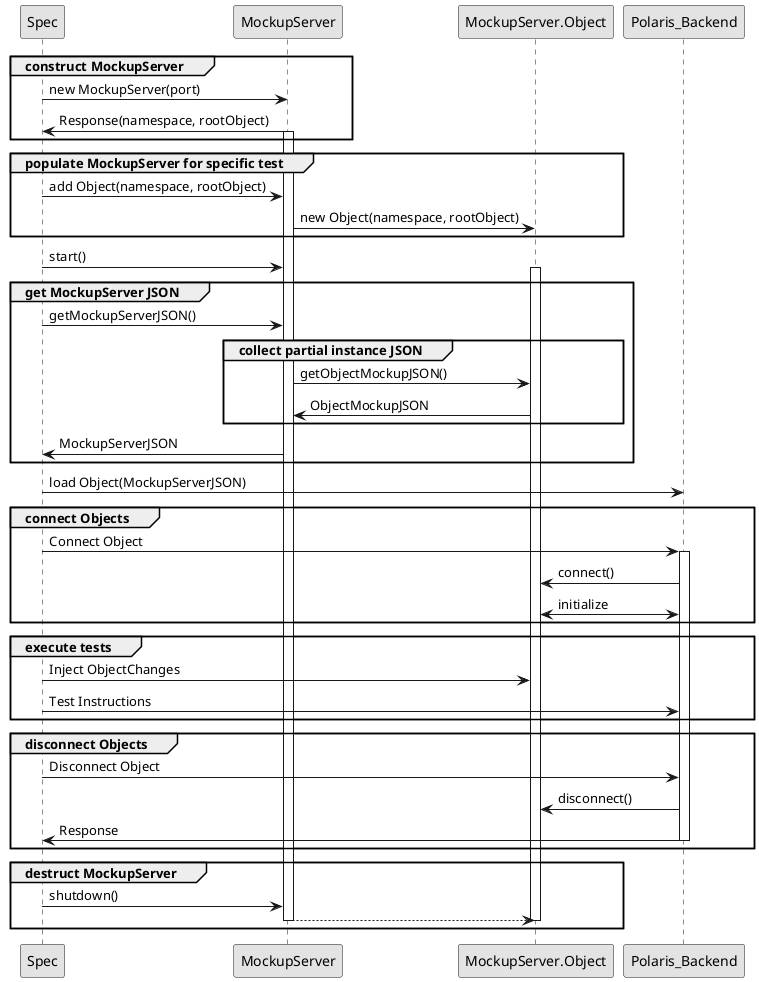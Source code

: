 @startuml

skinparam monochrome true


participant Spec
participant MockupServer
participant MockupServer.Object
participant Polaris_Backend


group construct MockupServer
Spec -> MockupServer: new MockupServer(port)
Spec <- MockupServer: Response(namespace, rootObject)
activate MockupServer
end

group populate MockupServer for specific test
Spec -> MockupServer: add Object(namespace, rootObject)
MockupServer -> MockupServer.Object: new Object(namespace, rootObject)
end
Spec -> MockupServer: start()
activate MockupServer.Object
group get MockupServer JSON
Spec -> MockupServer: getMockupServerJSON()
group collect partial instance JSON
MockupServer -> MockupServer.Object: getObjectMockupJSON()
MockupServer <- MockupServer.Object: ObjectMockupJSON
end
Spec <- MockupServer: MockupServerJSON
end
Spec -> Polaris_Backend: load Object(MockupServerJSON)

group connect Objects
Spec -> Polaris_Backend: Connect Object
activate Polaris_Backend
Polaris_Backend -> MockupServer.Object: connect()
Polaris_Backend <-> MockupServer.Object: initialize
end

group execute tests
Spec -> MockupServer.Object: Inject ObjectChanges
Spec -> Polaris_Backend: Test Instructions
end

group disconnect Objects
Spec -> Polaris_Backend: Disconnect Object
Polaris_Backend -> MockupServer.Object: disconnect()
Spec <- Polaris_Backend: Response
deactivate Polaris_Backend
end

group destruct MockupServer
Spec -> MockupServer: shutdown()
MockupServer --> MockupServer.Object
deactivate MockupServer
deactivate MockupServer.Object
end
@enduml
